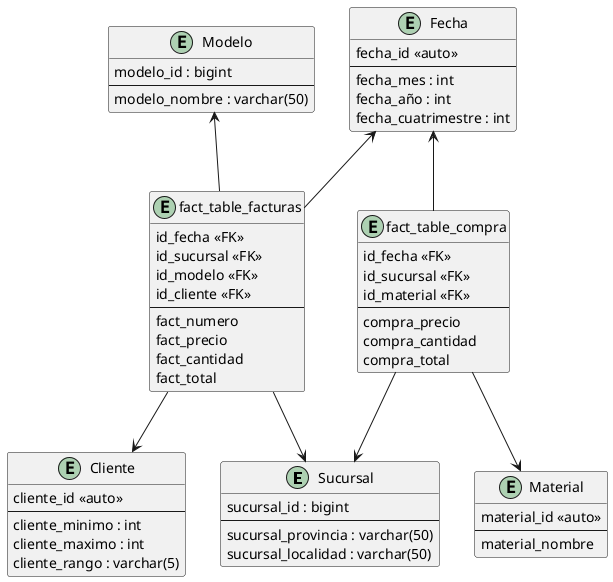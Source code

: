 @startuml BI
hide methods

entity Sucursal {
    sucursal_id : bigint
    --
    sucursal_provincia : varchar(50)
    sucursal_localidad : varchar(50)
}

entity Cliente {
    cliente_id <<auto>>
    --
    cliente_minimo : int
    cliente_maximo : int
    cliente_rango : varchar(5)
}

entity Modelo {
    modelo_id : bigint
    --
    modelo_nombre : varchar(50)
}

entity Fecha {
    fecha_id <<auto>>
    --
    fecha_mes : int
    fecha_año : int
    fecha_cuatrimestre : int
}

entity Material {
    material_id <<auto>>
    --
    material_nombre
}

entity fact_table_facturas {
    id_fecha <<FK>>
    id_sucursal <<FK>>
    id_modelo <<FK>>
    id_cliente <<FK>>
    --
    fact_numero
    fact_precio
    fact_cantidad
    fact_total
}

entity fact_table_compra {
    id_fecha <<FK>>
    id_sucursal <<FK>>
    id_material <<FK>>
    --
    compra_precio
    compra_cantidad
    compra_total
}

fact_table_facturas --> Cliente
fact_table_facturas --> Sucursal
Fecha <-- fact_table_facturas
Modelo <-- fact_table_facturas

Fecha <-- fact_table_compra
fact_table_compra --> Sucursal
fact_table_compra --> Material




@enduml